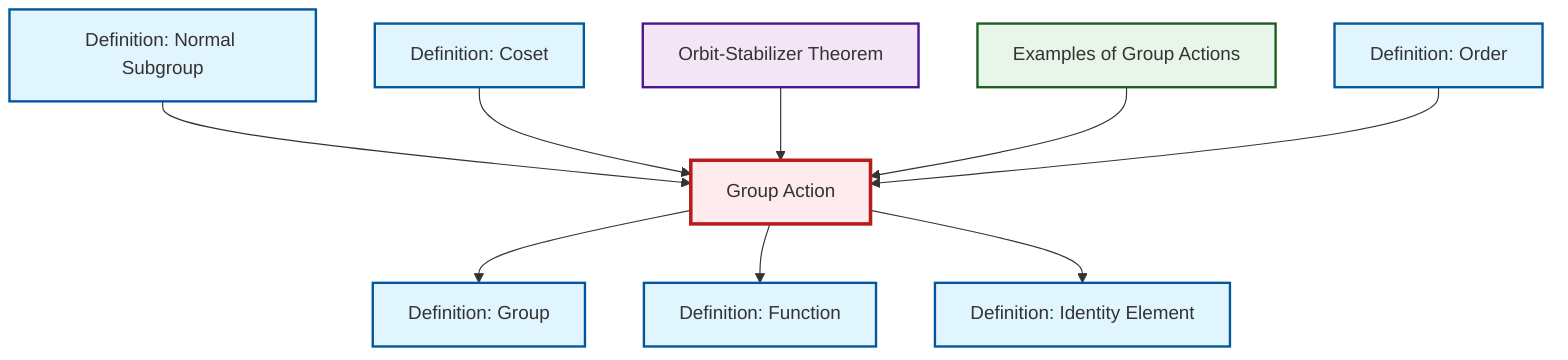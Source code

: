 graph TD
    classDef definition fill:#e1f5fe,stroke:#01579b,stroke-width:2px
    classDef theorem fill:#f3e5f5,stroke:#4a148c,stroke-width:2px
    classDef axiom fill:#fff3e0,stroke:#e65100,stroke-width:2px
    classDef example fill:#e8f5e9,stroke:#1b5e20,stroke-width:2px
    classDef current fill:#ffebee,stroke:#b71c1c,stroke-width:3px
    def-function["Definition: Function"]:::definition
    def-coset["Definition: Coset"]:::definition
    def-group-action["Group Action"]:::definition
    def-normal-subgroup["Definition: Normal Subgroup"]:::definition
    def-group["Definition: Group"]:::definition
    thm-orbit-stabilizer["Orbit-Stabilizer Theorem"]:::theorem
    def-order["Definition: Order"]:::definition
    ex-group-action-examples["Examples of Group Actions"]:::example
    def-identity-element["Definition: Identity Element"]:::definition
    def-group-action --> def-group
    def-normal-subgroup --> def-group-action
    def-coset --> def-group-action
    def-group-action --> def-function
    thm-orbit-stabilizer --> def-group-action
    def-group-action --> def-identity-element
    ex-group-action-examples --> def-group-action
    def-order --> def-group-action
    class def-group-action current